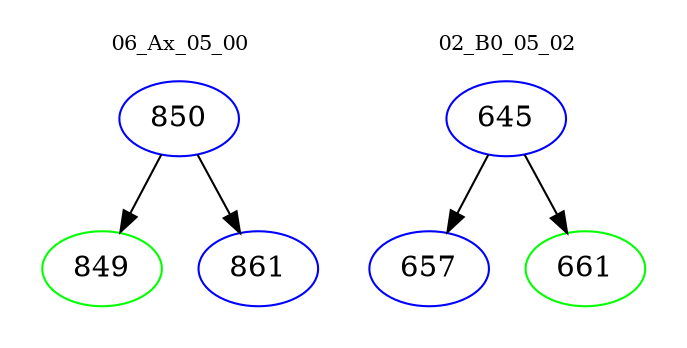 digraph{
subgraph cluster_0 {
color = white
label = "06_Ax_05_00";
fontsize=10;
T0_850 [label="850", color="blue"]
T0_850 -> T0_849 [color="black"]
T0_849 [label="849", color="green"]
T0_850 -> T0_861 [color="black"]
T0_861 [label="861", color="blue"]
}
subgraph cluster_1 {
color = white
label = "02_B0_05_02";
fontsize=10;
T1_645 [label="645", color="blue"]
T1_645 -> T1_657 [color="black"]
T1_657 [label="657", color="blue"]
T1_645 -> T1_661 [color="black"]
T1_661 [label="661", color="green"]
}
}
